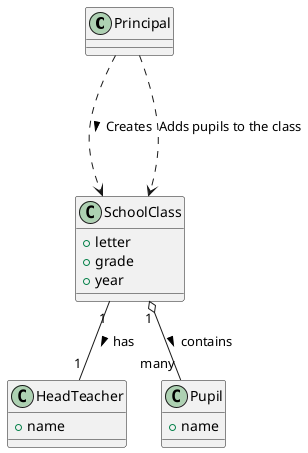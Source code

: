 @startuml
class Principal {

}

class HeadTeacher {
    + name
}

class Pupil {
    + name
}

class SchoolClass {
    + letter
    + grade
    + year
}

Principal .-down-> SchoolClass : Creates >
Principal .-down-> SchoolClass : Adds pupils to the class
SchoolClass "1" -- "1" HeadTeacher: has >
SchoolClass "1" o-- "many" Pupil: contains >
@enduml